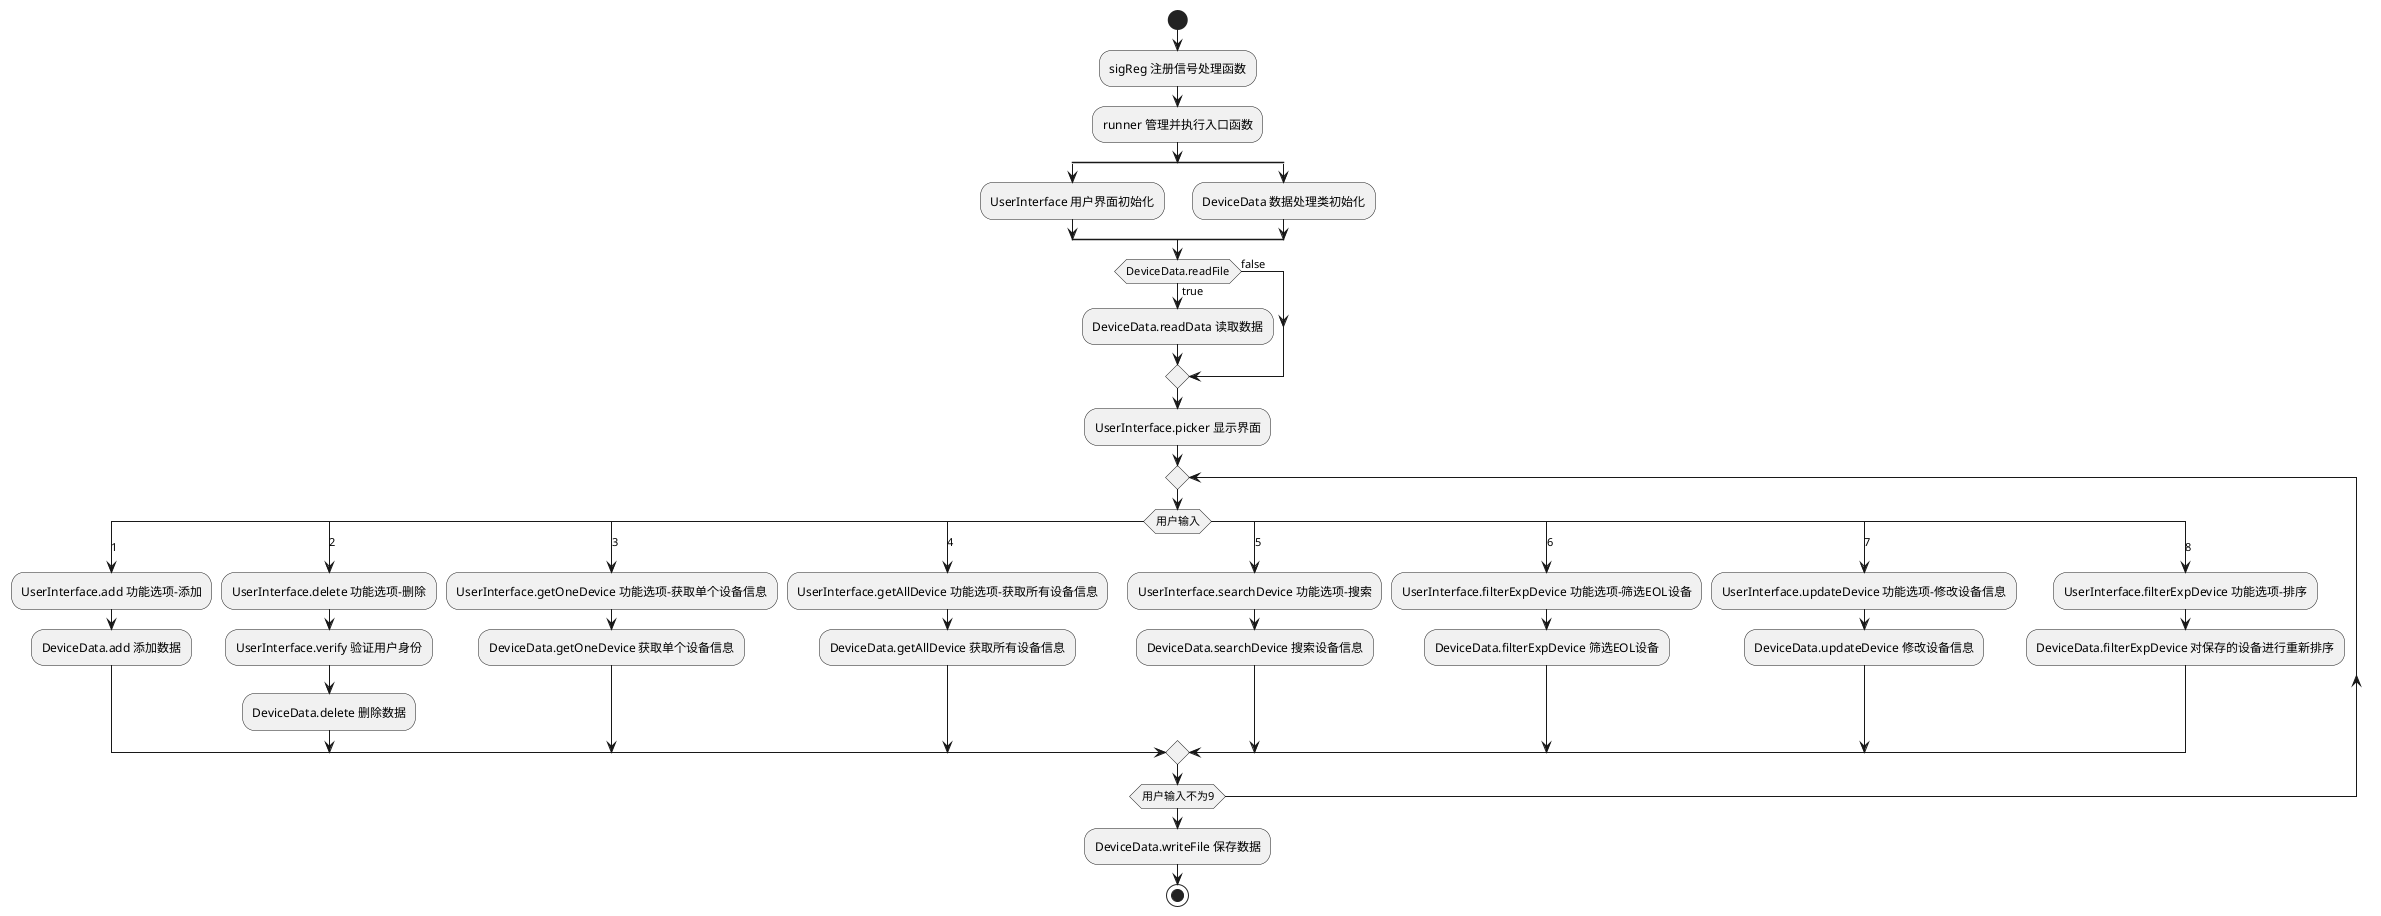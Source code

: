 @startuml
'https://plantuml.com/activity-diagram-beta

start
label entry
:sigReg 注册信号处理函数;
:runner 管理并执行入口函数;
split
    :UserInterface 用户界面初始化;
split again
    :DeviceData 数据处理类初始化;
split end
if (DeviceData.readFile) then (true)
    :DeviceData.readData 读取数据;
    else (false)
endif
:UserInterface.picker 显示界面;

repeat
switch (用户输入)
case (1)
    :UserInterface.add 功能选项-添加;
    :DeviceData.add 添加数据;
case (2)
    :UserInterface.delete 功能选项-删除;
    :UserInterface.verify 验证用户身份;
    :DeviceData.delete 删除数据;
case (3)
    :UserInterface.getOneDevice 功能选项-获取单个设备信息;
    :DeviceData.getOneDevice 获取单个设备信息;
case (4)
    :UserInterface.getAllDevice 功能选项-获取所有设备信息;
    :DeviceData.getAllDevice 获取所有设备信息;
case (5)
    :UserInterface.searchDevice 功能选项-搜索;
    :DeviceData.searchDevice 搜索设备信息;
case (6)
    :UserInterface.filterExpDevice 功能选项-筛选EOL设备;
    :DeviceData.filterExpDevice 筛选EOL设备;
case (7)
    :UserInterface.updateDevice 功能选项-修改设备信息;
    :DeviceData.updateDevice 修改设备信息;
case (8)
    :UserInterface.filterExpDevice 功能选项-排序;
    :DeviceData.filterExpDevice 对保存的设备进行重新排序;
endswitch
repeat while (用户输入不为9)
:DeviceData.writeFile 保存数据;
stop

@enduml
